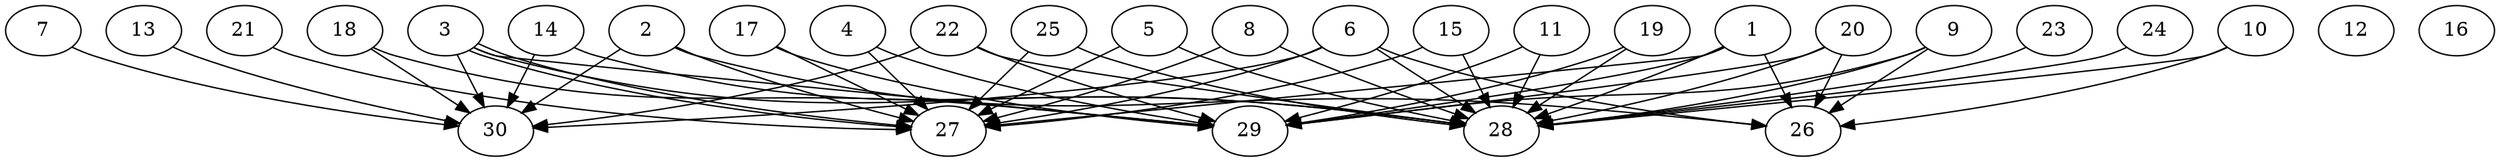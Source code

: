 // DAG automatically generated by daggen at Thu Oct  3 14:04:18 2019
// ./daggen --dot -n 30 --ccr 0.4 --fat 0.9 --regular 0.5 --density 0.7 --mindata 5242880 --maxdata 52428800 
digraph G {
  1 [size="103843840", alpha="0.14", expect_size="41537536"] 
  1 -> 26 [size ="41537536"]
  1 -> 27 [size ="41537536"]
  1 -> 28 [size ="41537536"]
  1 -> 29 [size ="41537536"]
  2 [size="18670080", alpha="0.02", expect_size="7468032"] 
  2 -> 26 [size ="7468032"]
  2 -> 27 [size ="7468032"]
  2 -> 30 [size ="7468032"]
  3 [size="33994240", alpha="0.17", expect_size="13597696"] 
  3 -> 27 [size ="13597696"]
  3 -> 27 [size ="13597696"]
  3 -> 28 [size ="13597696"]
  3 -> 29 [size ="13597696"]
  3 -> 30 [size ="13597696"]
  4 [size="53849600", alpha="0.06", expect_size="21539840"] 
  4 -> 27 [size ="21539840"]
  4 -> 29 [size ="21539840"]
  5 [size="69516800", alpha="0.00", expect_size="27806720"] 
  5 -> 27 [size ="27806720"]
  5 -> 28 [size ="27806720"]
  6 [size="33315840", alpha="0.10", expect_size="13326336"] 
  6 -> 26 [size ="13326336"]
  6 -> 27 [size ="13326336"]
  6 -> 28 [size ="13326336"]
  6 -> 30 [size ="13326336"]
  7 [size="66831360", alpha="0.09", expect_size="26732544"] 
  7 -> 30 [size ="26732544"]
  8 [size="20334080", alpha="0.15", expect_size="8133632"] 
  8 -> 27 [size ="8133632"]
  8 -> 28 [size ="8133632"]
  9 [size="49344000", alpha="0.17", expect_size="19737600"] 
  9 -> 26 [size ="19737600"]
  9 -> 28 [size ="19737600"]
  9 -> 29 [size ="19737600"]
  10 [size="30924800", alpha="0.11", expect_size="12369920"] 
  10 -> 26 [size ="12369920"]
  10 -> 28 [size ="12369920"]
  11 [size="68789760", alpha="0.09", expect_size="27515904"] 
  11 -> 28 [size ="27515904"]
  11 -> 29 [size ="27515904"]
  12 [size="32744960", alpha="0.04", expect_size="13097984"] 
  13 [size="41730560", alpha="0.08", expect_size="16692224"] 
  13 -> 30 [size ="16692224"]
  14 [size="24107520", alpha="0.12", expect_size="9643008"] 
  14 -> 28 [size ="9643008"]
  14 -> 30 [size ="9643008"]
  15 [size="59857920", alpha="0.05", expect_size="23943168"] 
  15 -> 27 [size ="23943168"]
  15 -> 28 [size ="23943168"]
  16 [size="61760000", alpha="0.05", expect_size="24704000"] 
  17 [size="119526400", alpha="0.09", expect_size="47810560"] 
  17 -> 27 [size ="47810560"]
  17 -> 29 [size ="47810560"]
  18 [size="51870720", alpha="0.19", expect_size="20748288"] 
  18 -> 29 [size ="20748288"]
  18 -> 30 [size ="20748288"]
  19 [size="22504960", alpha="0.07", expect_size="9001984"] 
  19 -> 28 [size ="9001984"]
  19 -> 29 [size ="9001984"]
  20 [size="123143680", alpha="0.04", expect_size="49257472"] 
  20 -> 26 [size ="49257472"]
  20 -> 28 [size ="49257472"]
  20 -> 29 [size ="49257472"]
  21 [size="69939200", alpha="0.16", expect_size="27975680"] 
  21 -> 27 [size ="27975680"]
  22 [size="122081280", alpha="0.09", expect_size="48832512"] 
  22 -> 28 [size ="48832512"]
  22 -> 29 [size ="48832512"]
  22 -> 30 [size ="48832512"]
  23 [size="29800960", alpha="0.06", expect_size="11920384"] 
  23 -> 28 [size ="11920384"]
  24 [size="74885120", alpha="0.09", expect_size="29954048"] 
  24 -> 28 [size ="29954048"]
  25 [size="28241920", alpha="0.02", expect_size="11296768"] 
  25 -> 27 [size ="11296768"]
  25 -> 28 [size ="11296768"]
  26 [size="55406080", alpha="0.19", expect_size="22162432"] 
  27 [size="87262720", alpha="0.05", expect_size="34905088"] 
  28 [size="24576000", alpha="0.12", expect_size="9830400"] 
  29 [size="16916480", alpha="0.05", expect_size="6766592"] 
  30 [size="56325120", alpha="0.01", expect_size="22530048"] 
}
